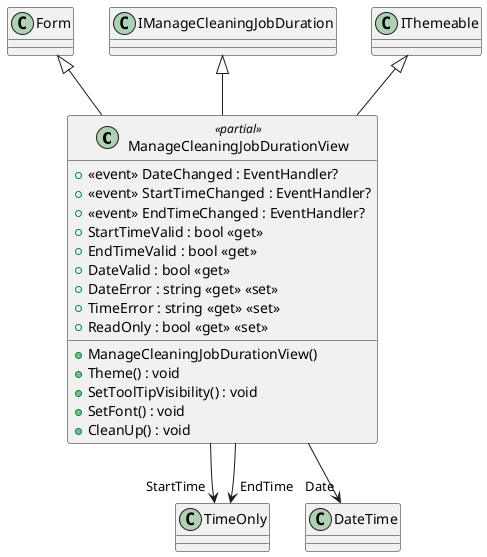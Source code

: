 @startuml
class ManageCleaningJobDurationView <<partial>> {
    +  <<event>> DateChanged : EventHandler? 
    +  <<event>> StartTimeChanged : EventHandler? 
    +  <<event>> EndTimeChanged : EventHandler? 
    + ManageCleaningJobDurationView()
    + Theme() : void
    + SetToolTipVisibility() : void
    + SetFont() : void
    + StartTimeValid : bool <<get>>
    + EndTimeValid : bool <<get>>
    + DateValid : bool <<get>>
    + DateError : string <<get>> <<set>>
    + TimeError : string <<get>> <<set>>
    + ReadOnly : bool <<get>> <<set>>
    + CleanUp() : void
}
Form <|-- ManageCleaningJobDurationView
IManageCleaningJobDuration <|-- ManageCleaningJobDurationView
IThemeable <|-- ManageCleaningJobDurationView
ManageCleaningJobDurationView --> "StartTime" TimeOnly
ManageCleaningJobDurationView --> "EndTime" TimeOnly
ManageCleaningJobDurationView --> "Date" DateTime
@enduml
